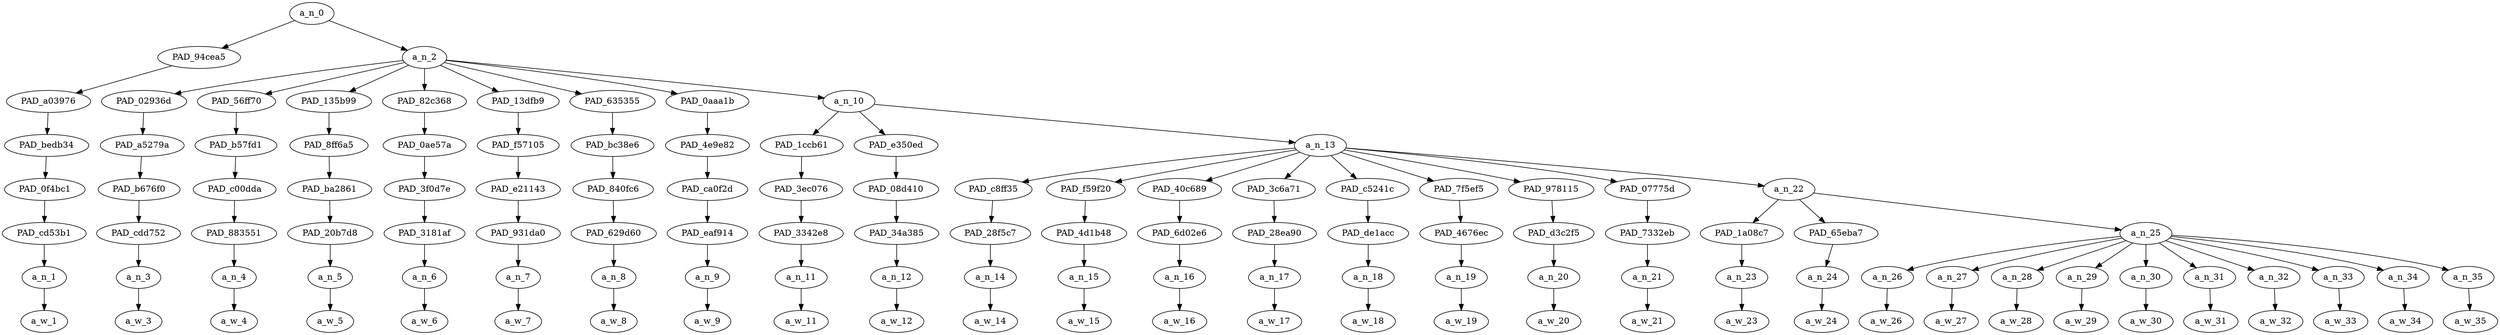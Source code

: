strict digraph "" {
	a_n_0	[div_dir=1,
		index=0,
		level=7,
		pos="2.4016203703703702,7!",
		text_span="[0, 1, 2, 3, 4, 5, 6, 7, 8, 9, 10, 11, 12, 13, 14, 15, 16, 17, 18, 19, 20, 21, 22, 23, 24, 25, 26, 27, 28, 29]",
		value=1.00000000];
	PAD_94cea5	[div_dir=1,
		index=0,
		level=6,
		pos="0.0,6!",
		text_span="[0]",
		value=0.02908286];
	a_n_0 -> PAD_94cea5;
	a_n_2	[div_dir=1,
		index=1,
		level=6,
		pos="4.8032407407407405,6!",
		text_span="[1, 2, 3, 4, 5, 6, 7, 8, 9, 10, 11, 12, 13, 14, 15, 16, 17, 18, 19, 20, 21, 22, 23, 24, 25, 26, 27, 28, 29]",
		value=0.97061450];
	a_n_0 -> a_n_2;
	PAD_a03976	[div_dir=1,
		index=0,
		level=5,
		pos="0.0,5!",
		text_span="[0]",
		value=0.02908286];
	PAD_94cea5 -> PAD_a03976;
	PAD_bedb34	[div_dir=1,
		index=0,
		level=4,
		pos="0.0,4!",
		text_span="[0]",
		value=0.02908286];
	PAD_a03976 -> PAD_bedb34;
	PAD_0f4bc1	[div_dir=1,
		index=0,
		level=3,
		pos="0.0,3!",
		text_span="[0]",
		value=0.02908286];
	PAD_bedb34 -> PAD_0f4bc1;
	PAD_cd53b1	[div_dir=1,
		index=0,
		level=2,
		pos="0.0,2!",
		text_span="[0]",
		value=0.02908286];
	PAD_0f4bc1 -> PAD_cd53b1;
	a_n_1	[div_dir=1,
		index=0,
		level=1,
		pos="0.0,1!",
		text_span="[0]",
		value=0.02908286];
	PAD_cd53b1 -> a_n_1;
	a_w_1	[div_dir=0,
		index=0,
		level=0,
		pos="0,0!",
		text_span="[0]",
		value=monday];
	a_n_1 -> a_w_1;
	PAD_02936d	[div_dir=1,
		index=1,
		level=5,
		pos="1.0,5!",
		text_span="[1]",
		value=0.06610121];
	a_n_2 -> PAD_02936d;
	PAD_56ff70	[div_dir=1,
		index=2,
		level=5,
		pos="2.0,5!",
		text_span="[2]",
		value=0.04610234];
	a_n_2 -> PAD_56ff70;
	PAD_135b99	[div_dir=1,
		index=3,
		level=5,
		pos="3.0,5!",
		text_span="[3]",
		value=0.04572729];
	a_n_2 -> PAD_135b99;
	PAD_82c368	[div_dir=1,
		index=4,
		level=5,
		pos="4.0,5!",
		text_span="[4]",
		value=0.01958977];
	a_n_2 -> PAD_82c368;
	PAD_13dfb9	[div_dir=1,
		index=5,
		level=5,
		pos="5.0,5!",
		text_span="[5]",
		value=0.03834138];
	a_n_2 -> PAD_13dfb9;
	PAD_635355	[div_dir=1,
		index=6,
		level=5,
		pos="6.0,5!",
		text_span="[6]",
		value=0.03667982];
	a_n_2 -> PAD_635355;
	PAD_0aaa1b	[div_dir=-1,
		index=7,
		level=5,
		pos="7.0,5!",
		text_span="[7]",
		value=0.03191325];
	a_n_2 -> PAD_0aaa1b;
	a_n_10	[div_dir=1,
		index=8,
		level=5,
		pos="10.425925925925926,5!",
		text_span="[8, 9, 10, 11, 12, 13, 14, 15, 16, 17, 18, 19, 20, 21, 22, 23, 24, 25, 26, 27, 28, 29]",
		value=0.68587741];
	a_n_2 -> a_n_10;
	PAD_a5279a	[div_dir=1,
		index=1,
		level=4,
		pos="1.0,4!",
		text_span="[1]",
		value=0.06610121];
	PAD_02936d -> PAD_a5279a;
	PAD_b676f0	[div_dir=1,
		index=1,
		level=3,
		pos="1.0,3!",
		text_span="[1]",
		value=0.06610121];
	PAD_a5279a -> PAD_b676f0;
	PAD_cdd752	[div_dir=1,
		index=1,
		level=2,
		pos="1.0,2!",
		text_span="[1]",
		value=0.06610121];
	PAD_b676f0 -> PAD_cdd752;
	a_n_3	[div_dir=1,
		index=1,
		level=1,
		pos="1.0,1!",
		text_span="[1]",
		value=0.06610121];
	PAD_cdd752 -> a_n_3;
	a_w_3	[div_dir=0,
		index=1,
		level=0,
		pos="1,0!",
		text_span="[1]",
		value=kike];
	a_n_3 -> a_w_3;
	PAD_b57fd1	[div_dir=1,
		index=2,
		level=4,
		pos="2.0,4!",
		text_span="[2]",
		value=0.04610234];
	PAD_56ff70 -> PAD_b57fd1;
	PAD_c00dda	[div_dir=1,
		index=2,
		level=3,
		pos="2.0,3!",
		text_span="[2]",
		value=0.04610234];
	PAD_b57fd1 -> PAD_c00dda;
	PAD_883551	[div_dir=1,
		index=2,
		level=2,
		pos="2.0,2!",
		text_span="[2]",
		value=0.04610234];
	PAD_c00dda -> PAD_883551;
	a_n_4	[div_dir=1,
		index=2,
		level=1,
		pos="2.0,1!",
		text_span="[2]",
		value=0.04610234];
	PAD_883551 -> a_n_4;
	a_w_4	[div_dir=0,
		index=2,
		level=0,
		pos="2,0!",
		text_span="[2]",
		value=nigga];
	a_n_4 -> a_w_4;
	PAD_8ff6a5	[div_dir=1,
		index=3,
		level=4,
		pos="3.0,4!",
		text_span="[3]",
		value=0.04572729];
	PAD_135b99 -> PAD_8ff6a5;
	PAD_ba2861	[div_dir=1,
		index=3,
		level=3,
		pos="3.0,3!",
		text_span="[3]",
		value=0.04572729];
	PAD_8ff6a5 -> PAD_ba2861;
	PAD_20b7d8	[div_dir=1,
		index=3,
		level=2,
		pos="3.0,2!",
		text_span="[3]",
		value=0.04572729];
	PAD_ba2861 -> PAD_20b7d8;
	a_n_5	[div_dir=1,
		index=3,
		level=1,
		pos="3.0,1!",
		text_span="[3]",
		value=0.04572729];
	PAD_20b7d8 -> a_n_5;
	a_w_5	[div_dir=0,
		index=3,
		level=0,
		pos="3,0!",
		text_span="[3]",
		value=kike1];
	a_n_5 -> a_w_5;
	PAD_0ae57a	[div_dir=1,
		index=4,
		level=4,
		pos="4.0,4!",
		text_span="[4]",
		value=0.01958977];
	PAD_82c368 -> PAD_0ae57a;
	PAD_3f0d7e	[div_dir=1,
		index=4,
		level=3,
		pos="4.0,3!",
		text_span="[4]",
		value=0.01958977];
	PAD_0ae57a -> PAD_3f0d7e;
	PAD_3181af	[div_dir=1,
		index=4,
		level=2,
		pos="4.0,2!",
		text_span="[4]",
		value=0.01958977];
	PAD_3f0d7e -> PAD_3181af;
	a_n_6	[div_dir=1,
		index=4,
		level=1,
		pos="4.0,1!",
		text_span="[4]",
		value=0.01958977];
	PAD_3181af -> a_n_6;
	a_w_6	[div_dir=0,
		index=4,
		level=0,
		pos="4,0!",
		text_span="[4]",
		value=tuesday];
	a_n_6 -> a_w_6;
	PAD_f57105	[div_dir=1,
		index=5,
		level=4,
		pos="5.0,4!",
		text_span="[5]",
		value=0.03834138];
	PAD_13dfb9 -> PAD_f57105;
	PAD_e21143	[div_dir=1,
		index=5,
		level=3,
		pos="5.0,3!",
		text_span="[5]",
		value=0.03834138];
	PAD_f57105 -> PAD_e21143;
	PAD_931da0	[div_dir=1,
		index=5,
		level=2,
		pos="5.0,2!",
		text_span="[5]",
		value=0.03834138];
	PAD_e21143 -> PAD_931da0;
	a_n_7	[div_dir=1,
		index=5,
		level=1,
		pos="5.0,1!",
		text_span="[5]",
		value=0.03834138];
	PAD_931da0 -> a_n_7;
	a_w_7	[div_dir=0,
		index=5,
		level=0,
		pos="5,0!",
		text_span="[5]",
		value=nigga1];
	a_n_7 -> a_w_7;
	PAD_bc38e6	[div_dir=1,
		index=6,
		level=4,
		pos="6.0,4!",
		text_span="[6]",
		value=0.03667982];
	PAD_635355 -> PAD_bc38e6;
	PAD_840fc6	[div_dir=1,
		index=6,
		level=3,
		pos="6.0,3!",
		text_span="[6]",
		value=0.03667982];
	PAD_bc38e6 -> PAD_840fc6;
	PAD_629d60	[div_dir=1,
		index=6,
		level=2,
		pos="6.0,2!",
		text_span="[6]",
		value=0.03667982];
	PAD_840fc6 -> PAD_629d60;
	a_n_8	[div_dir=1,
		index=6,
		level=1,
		pos="6.0,1!",
		text_span="[6]",
		value=0.03667982];
	PAD_629d60 -> a_n_8;
	a_w_8	[div_dir=0,
		index=6,
		level=0,
		pos="6,0!",
		text_span="[6]",
		value=kike2];
	a_n_8 -> a_w_8;
	PAD_4e9e82	[div_dir=-1,
		index=7,
		level=4,
		pos="7.0,4!",
		text_span="[7]",
		value=0.03191325];
	PAD_0aaa1b -> PAD_4e9e82;
	PAD_ca0f2d	[div_dir=-1,
		index=7,
		level=3,
		pos="7.0,3!",
		text_span="[7]",
		value=0.03191325];
	PAD_4e9e82 -> PAD_ca0f2d;
	PAD_eaf914	[div_dir=-1,
		index=7,
		level=2,
		pos="7.0,2!",
		text_span="[7]",
		value=0.03191325];
	PAD_ca0f2d -> PAD_eaf914;
	a_n_9	[div_dir=-1,
		index=7,
		level=1,
		pos="7.0,1!",
		text_span="[7]",
		value=0.03191325];
	PAD_eaf914 -> a_n_9;
	a_w_9	[div_dir=0,
		index=7,
		level=0,
		pos="7,0!",
		text_span="[7]",
		value=nigga2];
	a_n_9 -> a_w_9;
	PAD_1ccb61	[div_dir=1,
		index=8,
		level=4,
		pos="8.0,4!",
		text_span="[8]",
		value=0.01790550];
	a_n_10 -> PAD_1ccb61;
	PAD_e350ed	[div_dir=1,
		index=9,
		level=4,
		pos="9.0,4!",
		text_span="[9]",
		value=0.04325074];
	a_n_10 -> PAD_e350ed;
	a_n_13	[div_dir=1,
		index=10,
		level=4,
		pos="14.277777777777779,4!",
		text_span="[10, 11, 12, 13, 14, 15, 16, 17, 18, 19, 20, 21, 22, 23, 24, 25, 26, 27, 28, 29]",
		value=0.62450124];
	a_n_10 -> a_n_13;
	PAD_3ec076	[div_dir=1,
		index=8,
		level=3,
		pos="8.0,3!",
		text_span="[8]",
		value=0.01790550];
	PAD_1ccb61 -> PAD_3ec076;
	PAD_3342e8	[div_dir=1,
		index=8,
		level=2,
		pos="8.0,2!",
		text_span="[8]",
		value=0.01790550];
	PAD_3ec076 -> PAD_3342e8;
	a_n_11	[div_dir=1,
		index=8,
		level=1,
		pos="8.0,1!",
		text_span="[8]",
		value=0.01790550];
	PAD_3342e8 -> a_n_11;
	a_w_11	[div_dir=0,
		index=8,
		level=0,
		pos="8,0!",
		text_span="[8]",
		value=wednesday];
	a_n_11 -> a_w_11;
	PAD_08d410	[div_dir=1,
		index=9,
		level=3,
		pos="9.0,3!",
		text_span="[9]",
		value=0.04325074];
	PAD_e350ed -> PAD_08d410;
	PAD_34a385	[div_dir=1,
		index=9,
		level=2,
		pos="9.0,2!",
		text_span="[9]",
		value=0.04325074];
	PAD_08d410 -> PAD_34a385;
	a_n_12	[div_dir=1,
		index=9,
		level=1,
		pos="9.0,1!",
		text_span="[9]",
		value=0.04325074];
	PAD_34a385 -> a_n_12;
	a_w_12	[div_dir=0,
		index=9,
		level=0,
		pos="9,0!",
		text_span="[9]",
		value=kike3];
	a_n_12 -> a_w_12;
	PAD_c8ff35	[div_dir=1,
		index=10,
		level=3,
		pos="10.0,3!",
		text_span="[10]",
		value=0.03809479];
	a_n_13 -> PAD_c8ff35;
	PAD_f59f20	[div_dir=1,
		index=11,
		level=3,
		pos="11.0,3!",
		text_span="[11]",
		value=0.03878327];
	a_n_13 -> PAD_f59f20;
	PAD_40c689	[div_dir=1,
		index=12,
		level=3,
		pos="12.0,3!",
		text_span="[12]",
		value=0.01665493];
	a_n_13 -> PAD_40c689;
	PAD_3c6a71	[div_dir=1,
		index=13,
		level=3,
		pos="13.0,3!",
		text_span="[13]",
		value=0.03412683];
	a_n_13 -> PAD_3c6a71;
	PAD_c5241c	[div_dir=1,
		index=14,
		level=3,
		pos="14.0,3!",
		text_span="[14]",
		value=0.03447285];
	a_n_13 -> PAD_c5241c;
	PAD_7f5ef5	[div_dir=-1,
		index=15,
		level=3,
		pos="15.0,3!",
		text_span="[15]",
		value=0.03099471];
	a_n_13 -> PAD_7f5ef5;
	PAD_978115	[div_dir=1,
		index=16,
		level=3,
		pos="16.0,3!",
		text_span="[16]",
		value=0.01573419];
	a_n_13 -> PAD_978115;
	PAD_07775d	[div_dir=1,
		index=17,
		level=3,
		pos="17.0,3!",
		text_span="[17]",
		value=0.03612902];
	a_n_13 -> PAD_07775d;
	a_n_22	[div_dir=1,
		index=18,
		level=3,
		pos="20.5,3!",
		text_span="[18, 19, 20, 21, 22, 23, 24, 25, 26, 27, 28, 29]",
		value=0.37931846];
	a_n_13 -> a_n_22;
	PAD_28f5c7	[div_dir=1,
		index=10,
		level=2,
		pos="10.0,2!",
		text_span="[10]",
		value=0.03809479];
	PAD_c8ff35 -> PAD_28f5c7;
	a_n_14	[div_dir=1,
		index=10,
		level=1,
		pos="10.0,1!",
		text_span="[10]",
		value=0.03809479];
	PAD_28f5c7 -> a_n_14;
	a_w_14	[div_dir=0,
		index=10,
		level=0,
		pos="10,0!",
		text_span="[10]",
		value=nigga3];
	a_n_14 -> a_w_14;
	PAD_4d1b48	[div_dir=1,
		index=11,
		level=2,
		pos="11.0,2!",
		text_span="[11]",
		value=0.03878327];
	PAD_f59f20 -> PAD_4d1b48;
	a_n_15	[div_dir=1,
		index=11,
		level=1,
		pos="11.0,1!",
		text_span="[11]",
		value=0.03878327];
	PAD_4d1b48 -> a_n_15;
	a_w_15	[div_dir=0,
		index=11,
		level=0,
		pos="11,0!",
		text_span="[11]",
		value=kike4];
	a_n_15 -> a_w_15;
	PAD_6d02e6	[div_dir=1,
		index=12,
		level=2,
		pos="12.0,2!",
		text_span="[12]",
		value=0.01665493];
	PAD_40c689 -> PAD_6d02e6;
	a_n_16	[div_dir=1,
		index=12,
		level=1,
		pos="12.0,1!",
		text_span="[12]",
		value=0.01665493];
	PAD_6d02e6 -> a_n_16;
	a_w_16	[div_dir=0,
		index=12,
		level=0,
		pos="12,0!",
		text_span="[12]",
		value=thursday];
	a_n_16 -> a_w_16;
	PAD_28ea90	[div_dir=1,
		index=13,
		level=2,
		pos="13.0,2!",
		text_span="[13]",
		value=0.03412683];
	PAD_3c6a71 -> PAD_28ea90;
	a_n_17	[div_dir=1,
		index=13,
		level=1,
		pos="13.0,1!",
		text_span="[13]",
		value=0.03412683];
	PAD_28ea90 -> a_n_17;
	a_w_17	[div_dir=0,
		index=13,
		level=0,
		pos="13,0!",
		text_span="[13]",
		value=nigga4];
	a_n_17 -> a_w_17;
	PAD_de1acc	[div_dir=1,
		index=14,
		level=2,
		pos="14.0,2!",
		text_span="[14]",
		value=0.03447285];
	PAD_c5241c -> PAD_de1acc;
	a_n_18	[div_dir=1,
		index=14,
		level=1,
		pos="14.0,1!",
		text_span="[14]",
		value=0.03447285];
	PAD_de1acc -> a_n_18;
	a_w_18	[div_dir=0,
		index=14,
		level=0,
		pos="14,0!",
		text_span="[14]",
		value=kike5];
	a_n_18 -> a_w_18;
	PAD_4676ec	[div_dir=-1,
		index=15,
		level=2,
		pos="15.0,2!",
		text_span="[15]",
		value=0.03099471];
	PAD_7f5ef5 -> PAD_4676ec;
	a_n_19	[div_dir=-1,
		index=15,
		level=1,
		pos="15.0,1!",
		text_span="[15]",
		value=0.03099471];
	PAD_4676ec -> a_n_19;
	a_w_19	[div_dir=0,
		index=15,
		level=0,
		pos="15,0!",
		text_span="[15]",
		value=nigga5];
	a_n_19 -> a_w_19;
	PAD_d3c2f5	[div_dir=1,
		index=16,
		level=2,
		pos="16.0,2!",
		text_span="[16]",
		value=0.01573419];
	PAD_978115 -> PAD_d3c2f5;
	a_n_20	[div_dir=1,
		index=16,
		level=1,
		pos="16.0,1!",
		text_span="[16]",
		value=0.01573419];
	PAD_d3c2f5 -> a_n_20;
	a_w_20	[div_dir=0,
		index=16,
		level=0,
		pos="16,0!",
		text_span="[16]",
		value=friday];
	a_n_20 -> a_w_20;
	PAD_7332eb	[div_dir=1,
		index=17,
		level=2,
		pos="17.0,2!",
		text_span="[17]",
		value=0.03612902];
	PAD_07775d -> PAD_7332eb;
	a_n_21	[div_dir=1,
		index=17,
		level=1,
		pos="17.0,1!",
		text_span="[17]",
		value=0.03612902];
	PAD_7332eb -> a_n_21;
	a_w_21	[div_dir=0,
		index=17,
		level=0,
		pos="17,0!",
		text_span="[17]",
		value=kike6];
	a_n_21 -> a_w_21;
	PAD_1a08c7	[div_dir=1,
		index=18,
		level=2,
		pos="18.0,2!",
		text_span="[18]",
		value=0.03405307];
	a_n_22 -> PAD_1a08c7;
	PAD_65eba7	[div_dir=1,
		index=19,
		level=2,
		pos="19.0,2!",
		text_span="[19]",
		value=0.03812858];
	a_n_22 -> PAD_65eba7;
	a_n_25	[div_dir=1,
		index=20,
		level=2,
		pos="24.5,2!",
		text_span="[20, 21, 22, 23, 24, 25, 26, 27, 28, 29]",
		value=0.30700374];
	a_n_22 -> a_n_25;
	a_n_23	[div_dir=1,
		index=18,
		level=1,
		pos="18.0,1!",
		text_span="[18]",
		value=0.03405307];
	PAD_1a08c7 -> a_n_23;
	a_w_23	[div_dir=0,
		index=18,
		level=0,
		pos="18,0!",
		text_span="[18]",
		value=nigga6];
	a_n_23 -> a_w_23;
	a_n_24	[div_dir=1,
		index=19,
		level=1,
		pos="19.0,1!",
		text_span="[19]",
		value=0.03812858];
	PAD_65eba7 -> a_n_24;
	a_w_24	[div_dir=0,
		index=19,
		level=0,
		pos="19,0!",
		text_span="[19]",
		value=kike7];
	a_n_24 -> a_w_24;
	a_n_26	[div_dir=1,
		index=20,
		level=1,
		pos="20.0,1!",
		text_span="[20]",
		value=0.01729523];
	a_n_25 -> a_n_26;
	a_n_27	[div_dir=1,
		index=21,
		level=1,
		pos="21.0,1!",
		text_span="[21]",
		value=0.03291455];
	a_n_25 -> a_n_27;
	a_n_28	[div_dir=1,
		index=22,
		level=1,
		pos="22.0,1!",
		text_span="[22]",
		value=0.03688905];
	a_n_25 -> a_n_28;
	a_n_29	[div_dir=1,
		index=23,
		level=1,
		pos="23.0,1!",
		text_span="[23]",
		value=0.03474881];
	a_n_25 -> a_n_29;
	a_n_30	[div_dir=1,
		index=24,
		level=1,
		pos="24.0,1!",
		text_span="[24]",
		value=0.01774565];
	a_n_25 -> a_n_30;
	a_n_31	[div_dir=1,
		index=25,
		level=1,
		pos="25.0,1!",
		text_span="[25]",
		value=0.03845207];
	a_n_25 -> a_n_31;
	a_n_32	[div_dir=-1,
		index=26,
		level=1,
		pos="26.0,1!",
		text_span="[26]",
		value=0.03669963];
	a_n_25 -> a_n_32;
	a_n_33	[div_dir=1,
		index=27,
		level=1,
		pos="27.0,1!",
		text_span="[27]",
		value=0.03971630];
	a_n_25 -> a_n_33;
	a_n_34	[div_dir=1,
		index=28,
		level=1,
		pos="28.0,1!",
		text_span="[28]",
		value=0.01826276];
	a_n_25 -> a_n_34;
	a_n_35	[div_dir=-1,
		index=29,
		level=1,
		pos="29.0,1!",
		text_span="[29]",
		value=0.03415817];
	a_n_25 -> a_n_35;
	a_w_26	[div_dir=0,
		index=20,
		level=0,
		pos="20,0!",
		text_span="[20]",
		value=saturday];
	a_n_26 -> a_w_26;
	a_w_27	[div_dir=0,
		index=21,
		level=0,
		pos="21,0!",
		text_span="[21]",
		value=nigga7];
	a_n_27 -> a_w_27;
	a_w_28	[div_dir=0,
		index=22,
		level=0,
		pos="22,0!",
		text_span="[22]",
		value=kike8];
	a_n_28 -> a_w_28;
	a_w_29	[div_dir=0,
		index=23,
		level=0,
		pos="23,0!",
		text_span="[23]",
		value=nigga8];
	a_n_29 -> a_w_29;
	a_w_30	[div_dir=0,
		index=24,
		level=0,
		pos="24,0!",
		text_span="[24]",
		value=sunday];
	a_n_30 -> a_w_30;
	a_w_31	[div_dir=0,
		index=25,
		level=0,
		pos="25,0!",
		text_span="[25]",
		value=kike9];
	a_n_31 -> a_w_31;
	a_w_32	[div_dir=0,
		index=26,
		level=0,
		pos="26,0!",
		text_span="[26]",
		value=nigga9];
	a_n_32 -> a_w_32;
	a_w_33	[div_dir=0,
		index=27,
		level=0,
		pos="27,0!",
		text_span="[27]",
		value=kike10];
	a_n_33 -> a_w_33;
	a_w_34	[div_dir=0,
		index=28,
		level=0,
		pos="28,0!",
		text_span="[28]",
		value=repeat];
	a_n_34 -> a_w_34;
	a_w_35	[div_dir=0,
		index=29,
		level=0,
		pos="29,0!",
		text_span="[29]",
		value=yawn];
	a_n_35 -> a_w_35;
}
